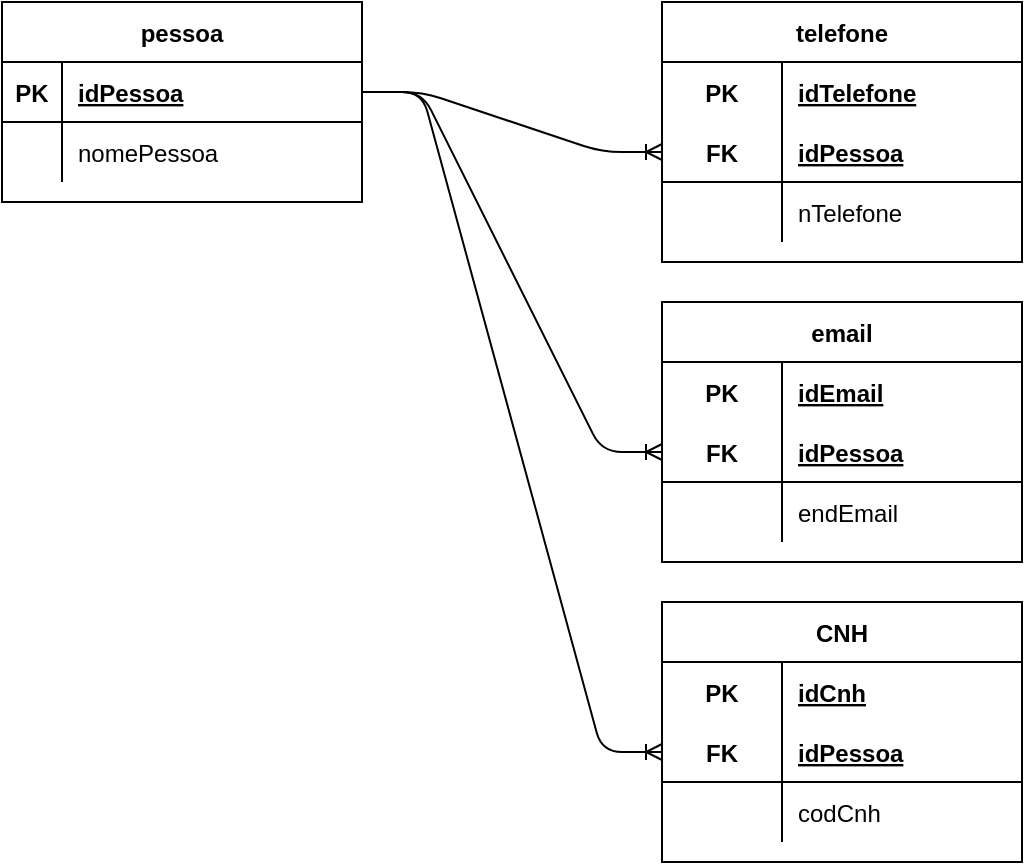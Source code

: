 <mxfile version="14.9.4" type="device"><diagram id="nBuVEZGQGLk0Mw9lBLFl" name="Page-1"><mxGraphModel dx="1182" dy="565" grid="1" gridSize="10" guides="1" tooltips="1" connect="1" arrows="1" fold="1" page="1" pageScale="1" pageWidth="827" pageHeight="1169" math="0" shadow="0"><root><mxCell id="0"/><mxCell id="1" parent="0"/><mxCell id="ueGWFN3KhCYhpsyxU8wv-1" value="pessoa" style="shape=table;startSize=30;container=1;collapsible=1;childLayout=tableLayout;fixedRows=1;rowLines=0;fontStyle=1;align=center;resizeLast=1;" vertex="1" parent="1"><mxGeometry x="120" y="130" width="180" height="100" as="geometry"/></mxCell><mxCell id="ueGWFN3KhCYhpsyxU8wv-2" value="" style="shape=partialRectangle;collapsible=0;dropTarget=0;pointerEvents=0;fillColor=none;top=0;left=0;bottom=1;right=0;points=[[0,0.5],[1,0.5]];portConstraint=eastwest;" vertex="1" parent="ueGWFN3KhCYhpsyxU8wv-1"><mxGeometry y="30" width="180" height="30" as="geometry"/></mxCell><mxCell id="ueGWFN3KhCYhpsyxU8wv-3" value="PK" style="shape=partialRectangle;connectable=0;fillColor=none;top=0;left=0;bottom=0;right=0;fontStyle=1;overflow=hidden;" vertex="1" parent="ueGWFN3KhCYhpsyxU8wv-2"><mxGeometry width="30" height="30" as="geometry"/></mxCell><mxCell id="ueGWFN3KhCYhpsyxU8wv-4" value="idPessoa" style="shape=partialRectangle;connectable=0;fillColor=none;top=0;left=0;bottom=0;right=0;align=left;spacingLeft=6;fontStyle=5;overflow=hidden;" vertex="1" parent="ueGWFN3KhCYhpsyxU8wv-2"><mxGeometry x="30" width="150" height="30" as="geometry"/></mxCell><mxCell id="ueGWFN3KhCYhpsyxU8wv-5" value="" style="shape=partialRectangle;collapsible=0;dropTarget=0;pointerEvents=0;fillColor=none;top=0;left=0;bottom=0;right=0;points=[[0,0.5],[1,0.5]];portConstraint=eastwest;" vertex="1" parent="ueGWFN3KhCYhpsyxU8wv-1"><mxGeometry y="60" width="180" height="30" as="geometry"/></mxCell><mxCell id="ueGWFN3KhCYhpsyxU8wv-6" value="" style="shape=partialRectangle;connectable=0;fillColor=none;top=0;left=0;bottom=0;right=0;editable=1;overflow=hidden;" vertex="1" parent="ueGWFN3KhCYhpsyxU8wv-5"><mxGeometry width="30" height="30" as="geometry"/></mxCell><mxCell id="ueGWFN3KhCYhpsyxU8wv-7" value="nomePessoa" style="shape=partialRectangle;connectable=0;fillColor=none;top=0;left=0;bottom=0;right=0;align=left;spacingLeft=6;overflow=hidden;" vertex="1" parent="ueGWFN3KhCYhpsyxU8wv-5"><mxGeometry x="30" width="150" height="30" as="geometry"/></mxCell><mxCell id="ueGWFN3KhCYhpsyxU8wv-14" value="telefone" style="shape=table;startSize=30;container=1;collapsible=1;childLayout=tableLayout;fixedRows=1;rowLines=0;fontStyle=1;align=center;resizeLast=1;" vertex="1" parent="1"><mxGeometry x="450" y="130" width="180" height="130" as="geometry"/></mxCell><mxCell id="ueGWFN3KhCYhpsyxU8wv-15" value="" style="shape=partialRectangle;collapsible=0;dropTarget=0;pointerEvents=0;fillColor=none;top=0;left=0;bottom=0;right=0;points=[[0,0.5],[1,0.5]];portConstraint=eastwest;" vertex="1" parent="ueGWFN3KhCYhpsyxU8wv-14"><mxGeometry y="30" width="180" height="30" as="geometry"/></mxCell><mxCell id="ueGWFN3KhCYhpsyxU8wv-16" value="PK" style="shape=partialRectangle;connectable=0;fillColor=none;top=0;left=0;bottom=0;right=0;fontStyle=1;overflow=hidden;" vertex="1" parent="ueGWFN3KhCYhpsyxU8wv-15"><mxGeometry width="60" height="30" as="geometry"/></mxCell><mxCell id="ueGWFN3KhCYhpsyxU8wv-17" value="idTelefone" style="shape=partialRectangle;connectable=0;fillColor=none;top=0;left=0;bottom=0;right=0;align=left;spacingLeft=6;fontStyle=5;overflow=hidden;" vertex="1" parent="ueGWFN3KhCYhpsyxU8wv-15"><mxGeometry x="60" width="120" height="30" as="geometry"/></mxCell><mxCell id="ueGWFN3KhCYhpsyxU8wv-18" value="" style="shape=partialRectangle;collapsible=0;dropTarget=0;pointerEvents=0;fillColor=none;top=0;left=0;bottom=1;right=0;points=[[0,0.5],[1,0.5]];portConstraint=eastwest;" vertex="1" parent="ueGWFN3KhCYhpsyxU8wv-14"><mxGeometry y="60" width="180" height="30" as="geometry"/></mxCell><mxCell id="ueGWFN3KhCYhpsyxU8wv-19" value="FK" style="shape=partialRectangle;connectable=0;fillColor=none;top=0;left=0;bottom=0;right=0;fontStyle=1;overflow=hidden;" vertex="1" parent="ueGWFN3KhCYhpsyxU8wv-18"><mxGeometry width="60" height="30" as="geometry"/></mxCell><mxCell id="ueGWFN3KhCYhpsyxU8wv-20" value="idPessoa" style="shape=partialRectangle;connectable=0;fillColor=none;top=0;left=0;bottom=0;right=0;align=left;spacingLeft=6;fontStyle=5;overflow=hidden;" vertex="1" parent="ueGWFN3KhCYhpsyxU8wv-18"><mxGeometry x="60" width="120" height="30" as="geometry"/></mxCell><mxCell id="ueGWFN3KhCYhpsyxU8wv-21" value="" style="shape=partialRectangle;collapsible=0;dropTarget=0;pointerEvents=0;fillColor=none;top=0;left=0;bottom=0;right=0;points=[[0,0.5],[1,0.5]];portConstraint=eastwest;" vertex="1" parent="ueGWFN3KhCYhpsyxU8wv-14"><mxGeometry y="90" width="180" height="30" as="geometry"/></mxCell><mxCell id="ueGWFN3KhCYhpsyxU8wv-22" value="" style="shape=partialRectangle;connectable=0;fillColor=none;top=0;left=0;bottom=0;right=0;editable=1;overflow=hidden;" vertex="1" parent="ueGWFN3KhCYhpsyxU8wv-21"><mxGeometry width="60" height="30" as="geometry"/></mxCell><mxCell id="ueGWFN3KhCYhpsyxU8wv-23" value="nTelefone" style="shape=partialRectangle;connectable=0;fillColor=none;top=0;left=0;bottom=0;right=0;align=left;spacingLeft=6;overflow=hidden;" vertex="1" parent="ueGWFN3KhCYhpsyxU8wv-21"><mxGeometry x="60" width="120" height="30" as="geometry"/></mxCell><mxCell id="ueGWFN3KhCYhpsyxU8wv-27" value="" style="edgeStyle=entityRelationEdgeStyle;fontSize=12;html=1;endArrow=ERoneToMany;" edge="1" parent="1" source="ueGWFN3KhCYhpsyxU8wv-2" target="ueGWFN3KhCYhpsyxU8wv-18"><mxGeometry width="100" height="100" relative="1" as="geometry"><mxPoint x="330" y="300" as="sourcePoint"/><mxPoint x="430" y="200" as="targetPoint"/></mxGeometry></mxCell><mxCell id="ueGWFN3KhCYhpsyxU8wv-28" value="email" style="shape=table;startSize=30;container=1;collapsible=1;childLayout=tableLayout;fixedRows=1;rowLines=0;fontStyle=1;align=center;resizeLast=1;" vertex="1" parent="1"><mxGeometry x="450" y="280" width="180" height="130" as="geometry"/></mxCell><mxCell id="ueGWFN3KhCYhpsyxU8wv-29" value="" style="shape=partialRectangle;collapsible=0;dropTarget=0;pointerEvents=0;fillColor=none;top=0;left=0;bottom=0;right=0;points=[[0,0.5],[1,0.5]];portConstraint=eastwest;" vertex="1" parent="ueGWFN3KhCYhpsyxU8wv-28"><mxGeometry y="30" width="180" height="30" as="geometry"/></mxCell><mxCell id="ueGWFN3KhCYhpsyxU8wv-30" value="PK" style="shape=partialRectangle;connectable=0;fillColor=none;top=0;left=0;bottom=0;right=0;fontStyle=1;overflow=hidden;" vertex="1" parent="ueGWFN3KhCYhpsyxU8wv-29"><mxGeometry width="60" height="30" as="geometry"/></mxCell><mxCell id="ueGWFN3KhCYhpsyxU8wv-31" value="idEmail" style="shape=partialRectangle;connectable=0;fillColor=none;top=0;left=0;bottom=0;right=0;align=left;spacingLeft=6;fontStyle=5;overflow=hidden;" vertex="1" parent="ueGWFN3KhCYhpsyxU8wv-29"><mxGeometry x="60" width="120" height="30" as="geometry"/></mxCell><mxCell id="ueGWFN3KhCYhpsyxU8wv-32" value="" style="shape=partialRectangle;collapsible=0;dropTarget=0;pointerEvents=0;fillColor=none;top=0;left=0;bottom=1;right=0;points=[[0,0.5],[1,0.5]];portConstraint=eastwest;" vertex="1" parent="ueGWFN3KhCYhpsyxU8wv-28"><mxGeometry y="60" width="180" height="30" as="geometry"/></mxCell><mxCell id="ueGWFN3KhCYhpsyxU8wv-33" value="FK" style="shape=partialRectangle;connectable=0;fillColor=none;top=0;left=0;bottom=0;right=0;fontStyle=1;overflow=hidden;" vertex="1" parent="ueGWFN3KhCYhpsyxU8wv-32"><mxGeometry width="60" height="30" as="geometry"/></mxCell><mxCell id="ueGWFN3KhCYhpsyxU8wv-34" value="idPessoa" style="shape=partialRectangle;connectable=0;fillColor=none;top=0;left=0;bottom=0;right=0;align=left;spacingLeft=6;fontStyle=5;overflow=hidden;" vertex="1" parent="ueGWFN3KhCYhpsyxU8wv-32"><mxGeometry x="60" width="120" height="30" as="geometry"/></mxCell><mxCell id="ueGWFN3KhCYhpsyxU8wv-35" value="" style="shape=partialRectangle;collapsible=0;dropTarget=0;pointerEvents=0;fillColor=none;top=0;left=0;bottom=0;right=0;points=[[0,0.5],[1,0.5]];portConstraint=eastwest;" vertex="1" parent="ueGWFN3KhCYhpsyxU8wv-28"><mxGeometry y="90" width="180" height="30" as="geometry"/></mxCell><mxCell id="ueGWFN3KhCYhpsyxU8wv-36" value="" style="shape=partialRectangle;connectable=0;fillColor=none;top=0;left=0;bottom=0;right=0;editable=1;overflow=hidden;" vertex="1" parent="ueGWFN3KhCYhpsyxU8wv-35"><mxGeometry width="60" height="30" as="geometry"/></mxCell><mxCell id="ueGWFN3KhCYhpsyxU8wv-37" value="endEmail" style="shape=partialRectangle;connectable=0;fillColor=none;top=0;left=0;bottom=0;right=0;align=left;spacingLeft=6;overflow=hidden;" vertex="1" parent="ueGWFN3KhCYhpsyxU8wv-35"><mxGeometry x="60" width="120" height="30" as="geometry"/></mxCell><mxCell id="ueGWFN3KhCYhpsyxU8wv-39" value="" style="edgeStyle=entityRelationEdgeStyle;fontSize=12;html=1;endArrow=ERoneToMany;" edge="1" parent="1" source="ueGWFN3KhCYhpsyxU8wv-2" target="ueGWFN3KhCYhpsyxU8wv-32"><mxGeometry width="100" height="100" relative="1" as="geometry"><mxPoint x="210" y="410" as="sourcePoint"/><mxPoint x="310" y="310" as="targetPoint"/></mxGeometry></mxCell><mxCell id="ueGWFN3KhCYhpsyxU8wv-40" value="CNH" style="shape=table;startSize=30;container=1;collapsible=1;childLayout=tableLayout;fixedRows=1;rowLines=0;fontStyle=1;align=center;resizeLast=1;" vertex="1" parent="1"><mxGeometry x="450" y="430" width="180" height="130" as="geometry"/></mxCell><mxCell id="ueGWFN3KhCYhpsyxU8wv-41" value="" style="shape=partialRectangle;collapsible=0;dropTarget=0;pointerEvents=0;fillColor=none;top=0;left=0;bottom=0;right=0;points=[[0,0.5],[1,0.5]];portConstraint=eastwest;" vertex="1" parent="ueGWFN3KhCYhpsyxU8wv-40"><mxGeometry y="30" width="180" height="30" as="geometry"/></mxCell><mxCell id="ueGWFN3KhCYhpsyxU8wv-42" value="PK" style="shape=partialRectangle;connectable=0;fillColor=none;top=0;left=0;bottom=0;right=0;fontStyle=1;overflow=hidden;" vertex="1" parent="ueGWFN3KhCYhpsyxU8wv-41"><mxGeometry width="60" height="30" as="geometry"/></mxCell><mxCell id="ueGWFN3KhCYhpsyxU8wv-43" value="idCnh" style="shape=partialRectangle;connectable=0;fillColor=none;top=0;left=0;bottom=0;right=0;align=left;spacingLeft=6;fontStyle=5;overflow=hidden;" vertex="1" parent="ueGWFN3KhCYhpsyxU8wv-41"><mxGeometry x="60" width="120" height="30" as="geometry"/></mxCell><mxCell id="ueGWFN3KhCYhpsyxU8wv-44" value="" style="shape=partialRectangle;collapsible=0;dropTarget=0;pointerEvents=0;fillColor=none;top=0;left=0;bottom=1;right=0;points=[[0,0.5],[1,0.5]];portConstraint=eastwest;" vertex="1" parent="ueGWFN3KhCYhpsyxU8wv-40"><mxGeometry y="60" width="180" height="30" as="geometry"/></mxCell><mxCell id="ueGWFN3KhCYhpsyxU8wv-45" value="FK" style="shape=partialRectangle;connectable=0;fillColor=none;top=0;left=0;bottom=0;right=0;fontStyle=1;overflow=hidden;" vertex="1" parent="ueGWFN3KhCYhpsyxU8wv-44"><mxGeometry width="60" height="30" as="geometry"/></mxCell><mxCell id="ueGWFN3KhCYhpsyxU8wv-46" value="idPessoa" style="shape=partialRectangle;connectable=0;fillColor=none;top=0;left=0;bottom=0;right=0;align=left;spacingLeft=6;fontStyle=5;overflow=hidden;" vertex="1" parent="ueGWFN3KhCYhpsyxU8wv-44"><mxGeometry x="60" width="120" height="30" as="geometry"/></mxCell><mxCell id="ueGWFN3KhCYhpsyxU8wv-47" value="" style="shape=partialRectangle;collapsible=0;dropTarget=0;pointerEvents=0;fillColor=none;top=0;left=0;bottom=0;right=0;points=[[0,0.5],[1,0.5]];portConstraint=eastwest;" vertex="1" parent="ueGWFN3KhCYhpsyxU8wv-40"><mxGeometry y="90" width="180" height="30" as="geometry"/></mxCell><mxCell id="ueGWFN3KhCYhpsyxU8wv-48" value="" style="shape=partialRectangle;connectable=0;fillColor=none;top=0;left=0;bottom=0;right=0;editable=1;overflow=hidden;" vertex="1" parent="ueGWFN3KhCYhpsyxU8wv-47"><mxGeometry width="60" height="30" as="geometry"/></mxCell><mxCell id="ueGWFN3KhCYhpsyxU8wv-49" value="codCnh" style="shape=partialRectangle;connectable=0;fillColor=none;top=0;left=0;bottom=0;right=0;align=left;spacingLeft=6;overflow=hidden;" vertex="1" parent="ueGWFN3KhCYhpsyxU8wv-47"><mxGeometry x="60" width="120" height="30" as="geometry"/></mxCell><mxCell id="ueGWFN3KhCYhpsyxU8wv-50" value="" style="edgeStyle=entityRelationEdgeStyle;fontSize=12;html=1;endArrow=ERoneToMany;" edge="1" parent="1" source="ueGWFN3KhCYhpsyxU8wv-2" target="ueGWFN3KhCYhpsyxU8wv-44"><mxGeometry width="100" height="100" relative="1" as="geometry"><mxPoint x="280" y="560" as="sourcePoint"/><mxPoint x="380" y="460" as="targetPoint"/></mxGeometry></mxCell></root></mxGraphModel></diagram></mxfile>